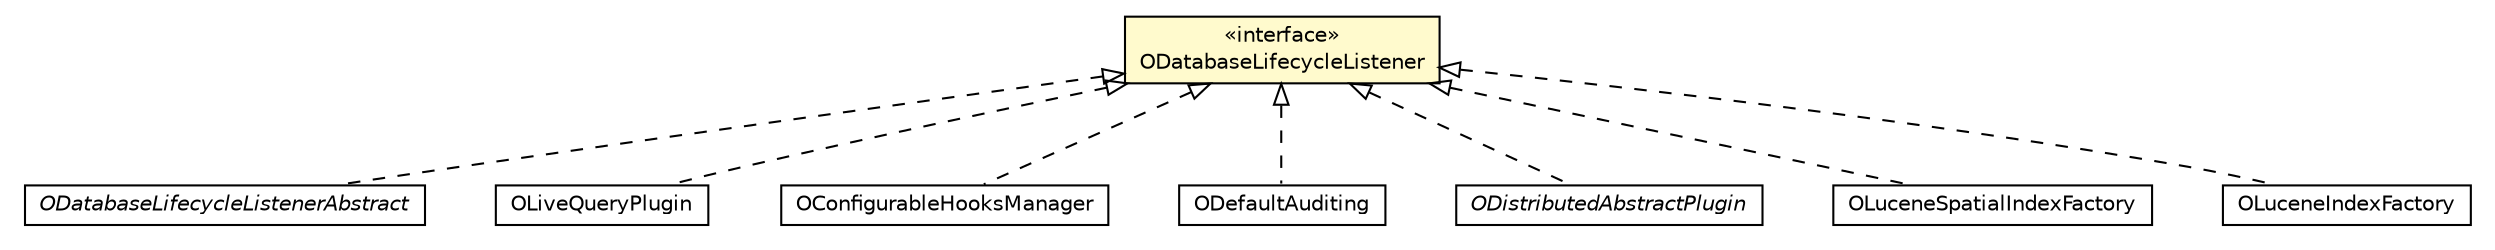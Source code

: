 #!/usr/local/bin/dot
#
# Class diagram 
# Generated by UMLGraph version R5_6-24-gf6e263 (http://www.umlgraph.org/)
#

digraph G {
	edge [fontname="Helvetica",fontsize=10,labelfontname="Helvetica",labelfontsize=10];
	node [fontname="Helvetica",fontsize=10,shape=plaintext];
	nodesep=0.25;
	ranksep=0.5;
	// com.orientechnologies.orient.core.db.ODatabaseLifecycleListenerAbstract
	c2530476 [label=<<table title="com.orientechnologies.orient.core.db.ODatabaseLifecycleListenerAbstract" border="0" cellborder="1" cellspacing="0" cellpadding="2" port="p" href="./ODatabaseLifecycleListenerAbstract.html">
		<tr><td><table border="0" cellspacing="0" cellpadding="1">
<tr><td align="center" balign="center"><font face="Helvetica-Oblique"> ODatabaseLifecycleListenerAbstract </font></td></tr>
		</table></td></tr>
		</table>>, URL="./ODatabaseLifecycleListenerAbstract.html", fontname="Helvetica", fontcolor="black", fontsize=10.0];
	// com.orientechnologies.orient.core.db.ODatabaseLifecycleListener
	c2530487 [label=<<table title="com.orientechnologies.orient.core.db.ODatabaseLifecycleListener" border="0" cellborder="1" cellspacing="0" cellpadding="2" port="p" bgcolor="lemonChiffon" href="./ODatabaseLifecycleListener.html">
		<tr><td><table border="0" cellspacing="0" cellpadding="1">
<tr><td align="center" balign="center"> &#171;interface&#187; </td></tr>
<tr><td align="center" balign="center"> ODatabaseLifecycleListener </td></tr>
		</table></td></tr>
		</table>>, URL="./ODatabaseLifecycleListener.html", fontname="Helvetica", fontcolor="black", fontsize=10.0];
	// com.orientechnologies.orient.server.plugin.livequery.OLiveQueryPlugin
	c2532368 [label=<<table title="com.orientechnologies.orient.server.plugin.livequery.OLiveQueryPlugin" border="0" cellborder="1" cellspacing="0" cellpadding="2" port="p" href="../../server/plugin/livequery/OLiveQueryPlugin.html">
		<tr><td><table border="0" cellspacing="0" cellpadding="1">
<tr><td align="center" balign="center"> OLiveQueryPlugin </td></tr>
		</table></td></tr>
		</table>>, URL="../../server/plugin/livequery/OLiveQueryPlugin.html", fontname="Helvetica", fontcolor="black", fontsize=10.0];
	// com.orientechnologies.orient.server.handler.OConfigurableHooksManager
	c2532376 [label=<<table title="com.orientechnologies.orient.server.handler.OConfigurableHooksManager" border="0" cellborder="1" cellspacing="0" cellpadding="2" port="p" href="../../server/handler/OConfigurableHooksManager.html">
		<tr><td><table border="0" cellspacing="0" cellpadding="1">
<tr><td align="center" balign="center"> OConfigurableHooksManager </td></tr>
		</table></td></tr>
		</table>>, URL="../../server/handler/OConfigurableHooksManager.html", fontname="Helvetica", fontcolor="black", fontsize=10.0];
	// com.orientechnologies.security.auditing.ODefaultAuditing
	c2532578 [label=<<table title="com.orientechnologies.security.auditing.ODefaultAuditing" border="0" cellborder="1" cellspacing="0" cellpadding="2" port="p" href="../../../security/auditing/ODefaultAuditing.html">
		<tr><td><table border="0" cellspacing="0" cellpadding="1">
<tr><td align="center" balign="center"> ODefaultAuditing </td></tr>
		</table></td></tr>
		</table>>, URL="../../../security/auditing/ODefaultAuditing.html", fontname="Helvetica", fontcolor="black", fontsize=10.0];
	// com.orientechnologies.orient.server.distributed.impl.ODistributedAbstractPlugin
	c2532685 [label=<<table title="com.orientechnologies.orient.server.distributed.impl.ODistributedAbstractPlugin" border="0" cellborder="1" cellspacing="0" cellpadding="2" port="p" href="../../server/distributed/impl/ODistributedAbstractPlugin.html">
		<tr><td><table border="0" cellspacing="0" cellpadding="1">
<tr><td align="center" balign="center"><font face="Helvetica-Oblique"> ODistributedAbstractPlugin </font></td></tr>
		</table></td></tr>
		</table>>, URL="../../server/distributed/impl/ODistributedAbstractPlugin.html", fontname="Helvetica", fontcolor="black", fontsize=10.0];
	// com.orientechnologies.spatial.OLuceneSpatialIndexFactory
	c2532786 [label=<<table title="com.orientechnologies.spatial.OLuceneSpatialIndexFactory" border="0" cellborder="1" cellspacing="0" cellpadding="2" port="p" href="../../../spatial/OLuceneSpatialIndexFactory.html">
		<tr><td><table border="0" cellspacing="0" cellpadding="1">
<tr><td align="center" balign="center"> OLuceneSpatialIndexFactory </td></tr>
		</table></td></tr>
		</table>>, URL="../../../spatial/OLuceneSpatialIndexFactory.html", fontname="Helvetica", fontcolor="black", fontsize=10.0];
	// com.orientechnologies.lucene.OLuceneIndexFactory
	c2532864 [label=<<table title="com.orientechnologies.lucene.OLuceneIndexFactory" border="0" cellborder="1" cellspacing="0" cellpadding="2" port="p" href="../../../lucene/OLuceneIndexFactory.html">
		<tr><td><table border="0" cellspacing="0" cellpadding="1">
<tr><td align="center" balign="center"> OLuceneIndexFactory </td></tr>
		</table></td></tr>
		</table>>, URL="../../../lucene/OLuceneIndexFactory.html", fontname="Helvetica", fontcolor="black", fontsize=10.0];
	//com.orientechnologies.orient.core.db.ODatabaseLifecycleListenerAbstract implements com.orientechnologies.orient.core.db.ODatabaseLifecycleListener
	c2530487:p -> c2530476:p [dir=back,arrowtail=empty,style=dashed];
	//com.orientechnologies.orient.server.plugin.livequery.OLiveQueryPlugin implements com.orientechnologies.orient.core.db.ODatabaseLifecycleListener
	c2530487:p -> c2532368:p [dir=back,arrowtail=empty,style=dashed];
	//com.orientechnologies.orient.server.handler.OConfigurableHooksManager implements com.orientechnologies.orient.core.db.ODatabaseLifecycleListener
	c2530487:p -> c2532376:p [dir=back,arrowtail=empty,style=dashed];
	//com.orientechnologies.security.auditing.ODefaultAuditing implements com.orientechnologies.orient.core.db.ODatabaseLifecycleListener
	c2530487:p -> c2532578:p [dir=back,arrowtail=empty,style=dashed];
	//com.orientechnologies.orient.server.distributed.impl.ODistributedAbstractPlugin implements com.orientechnologies.orient.core.db.ODatabaseLifecycleListener
	c2530487:p -> c2532685:p [dir=back,arrowtail=empty,style=dashed];
	//com.orientechnologies.spatial.OLuceneSpatialIndexFactory implements com.orientechnologies.orient.core.db.ODatabaseLifecycleListener
	c2530487:p -> c2532786:p [dir=back,arrowtail=empty,style=dashed];
	//com.orientechnologies.lucene.OLuceneIndexFactory implements com.orientechnologies.orient.core.db.ODatabaseLifecycleListener
	c2530487:p -> c2532864:p [dir=back,arrowtail=empty,style=dashed];
}

